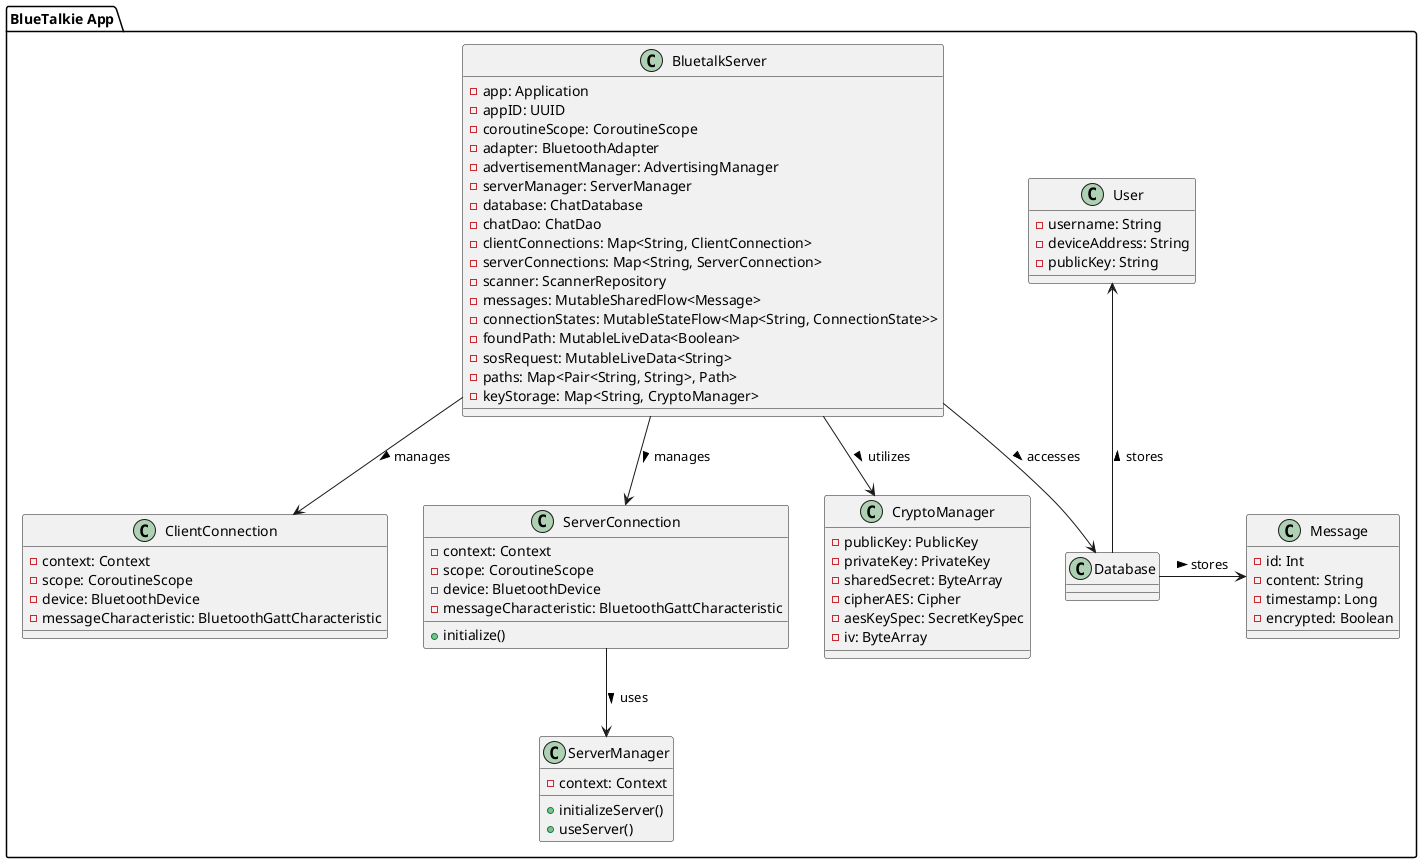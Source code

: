 @startuml
package "BlueTalkie App" {
    class BluetalkServer {
        - app: Application
        - appID: UUID
        - coroutineScope: CoroutineScope
        - adapter: BluetoothAdapter
        - advertisementManager: AdvertisingManager
        - serverManager: ServerManager
        - database: ChatDatabase
        - chatDao: ChatDao
        - clientConnections: Map<String, ClientConnection>
        - serverConnections: Map<String, ServerConnection>
        - scanner: ScannerRepository
        - messages: MutableSharedFlow<Message>
        - connectionStates: MutableStateFlow<Map<String, ConnectionState>>
        - foundPath: MutableLiveData<Boolean>
        - sosRequest: MutableLiveData<String>
        - paths: Map<Pair<String, String>, Path>
        - keyStorage: Map<String, CryptoManager>
    }

    class ClientConnection {
        - context: Context
        - scope: CoroutineScope
        - device: BluetoothDevice
        - messageCharacteristic: BluetoothGattCharacteristic
    }

    class ServerConnection {
            - context: Context
            - scope: CoroutineScope
            - device: BluetoothDevice
            - messageCharacteristic: BluetoothGattCharacteristic
            +initialize()
    }

    class ServerManager {
        - context: Context
        +initializeServer()
        +useServer()
    }

    class CryptoManager {
        - publicKey: PublicKey
        - privateKey: PrivateKey
        - sharedSecret: ByteArray
        - cipherAES: Cipher
        - aesKeySpec: SecretKeySpec
        - iv: ByteArray
    }

    class User {
        - username: String
        - deviceAddress: String
        - publicKey: String
    }

    class Message {
        - id: Int
        - content: String
        - timestamp: Long
        - encrypted: Boolean
    }

    BluetalkServer --> ClientConnection : "manages >"
    BluetalkServer --> ServerConnection : "manages >"
    ServerConnection --> ServerManager : "uses >"
    BluetalkServer --> CryptoManager : "utilizes >"
    BluetalkServer --> "Database" : "accesses >"
    Database -up-> User : "stores >"
    Database -right-> Message : "stores >"
}
@enduml
